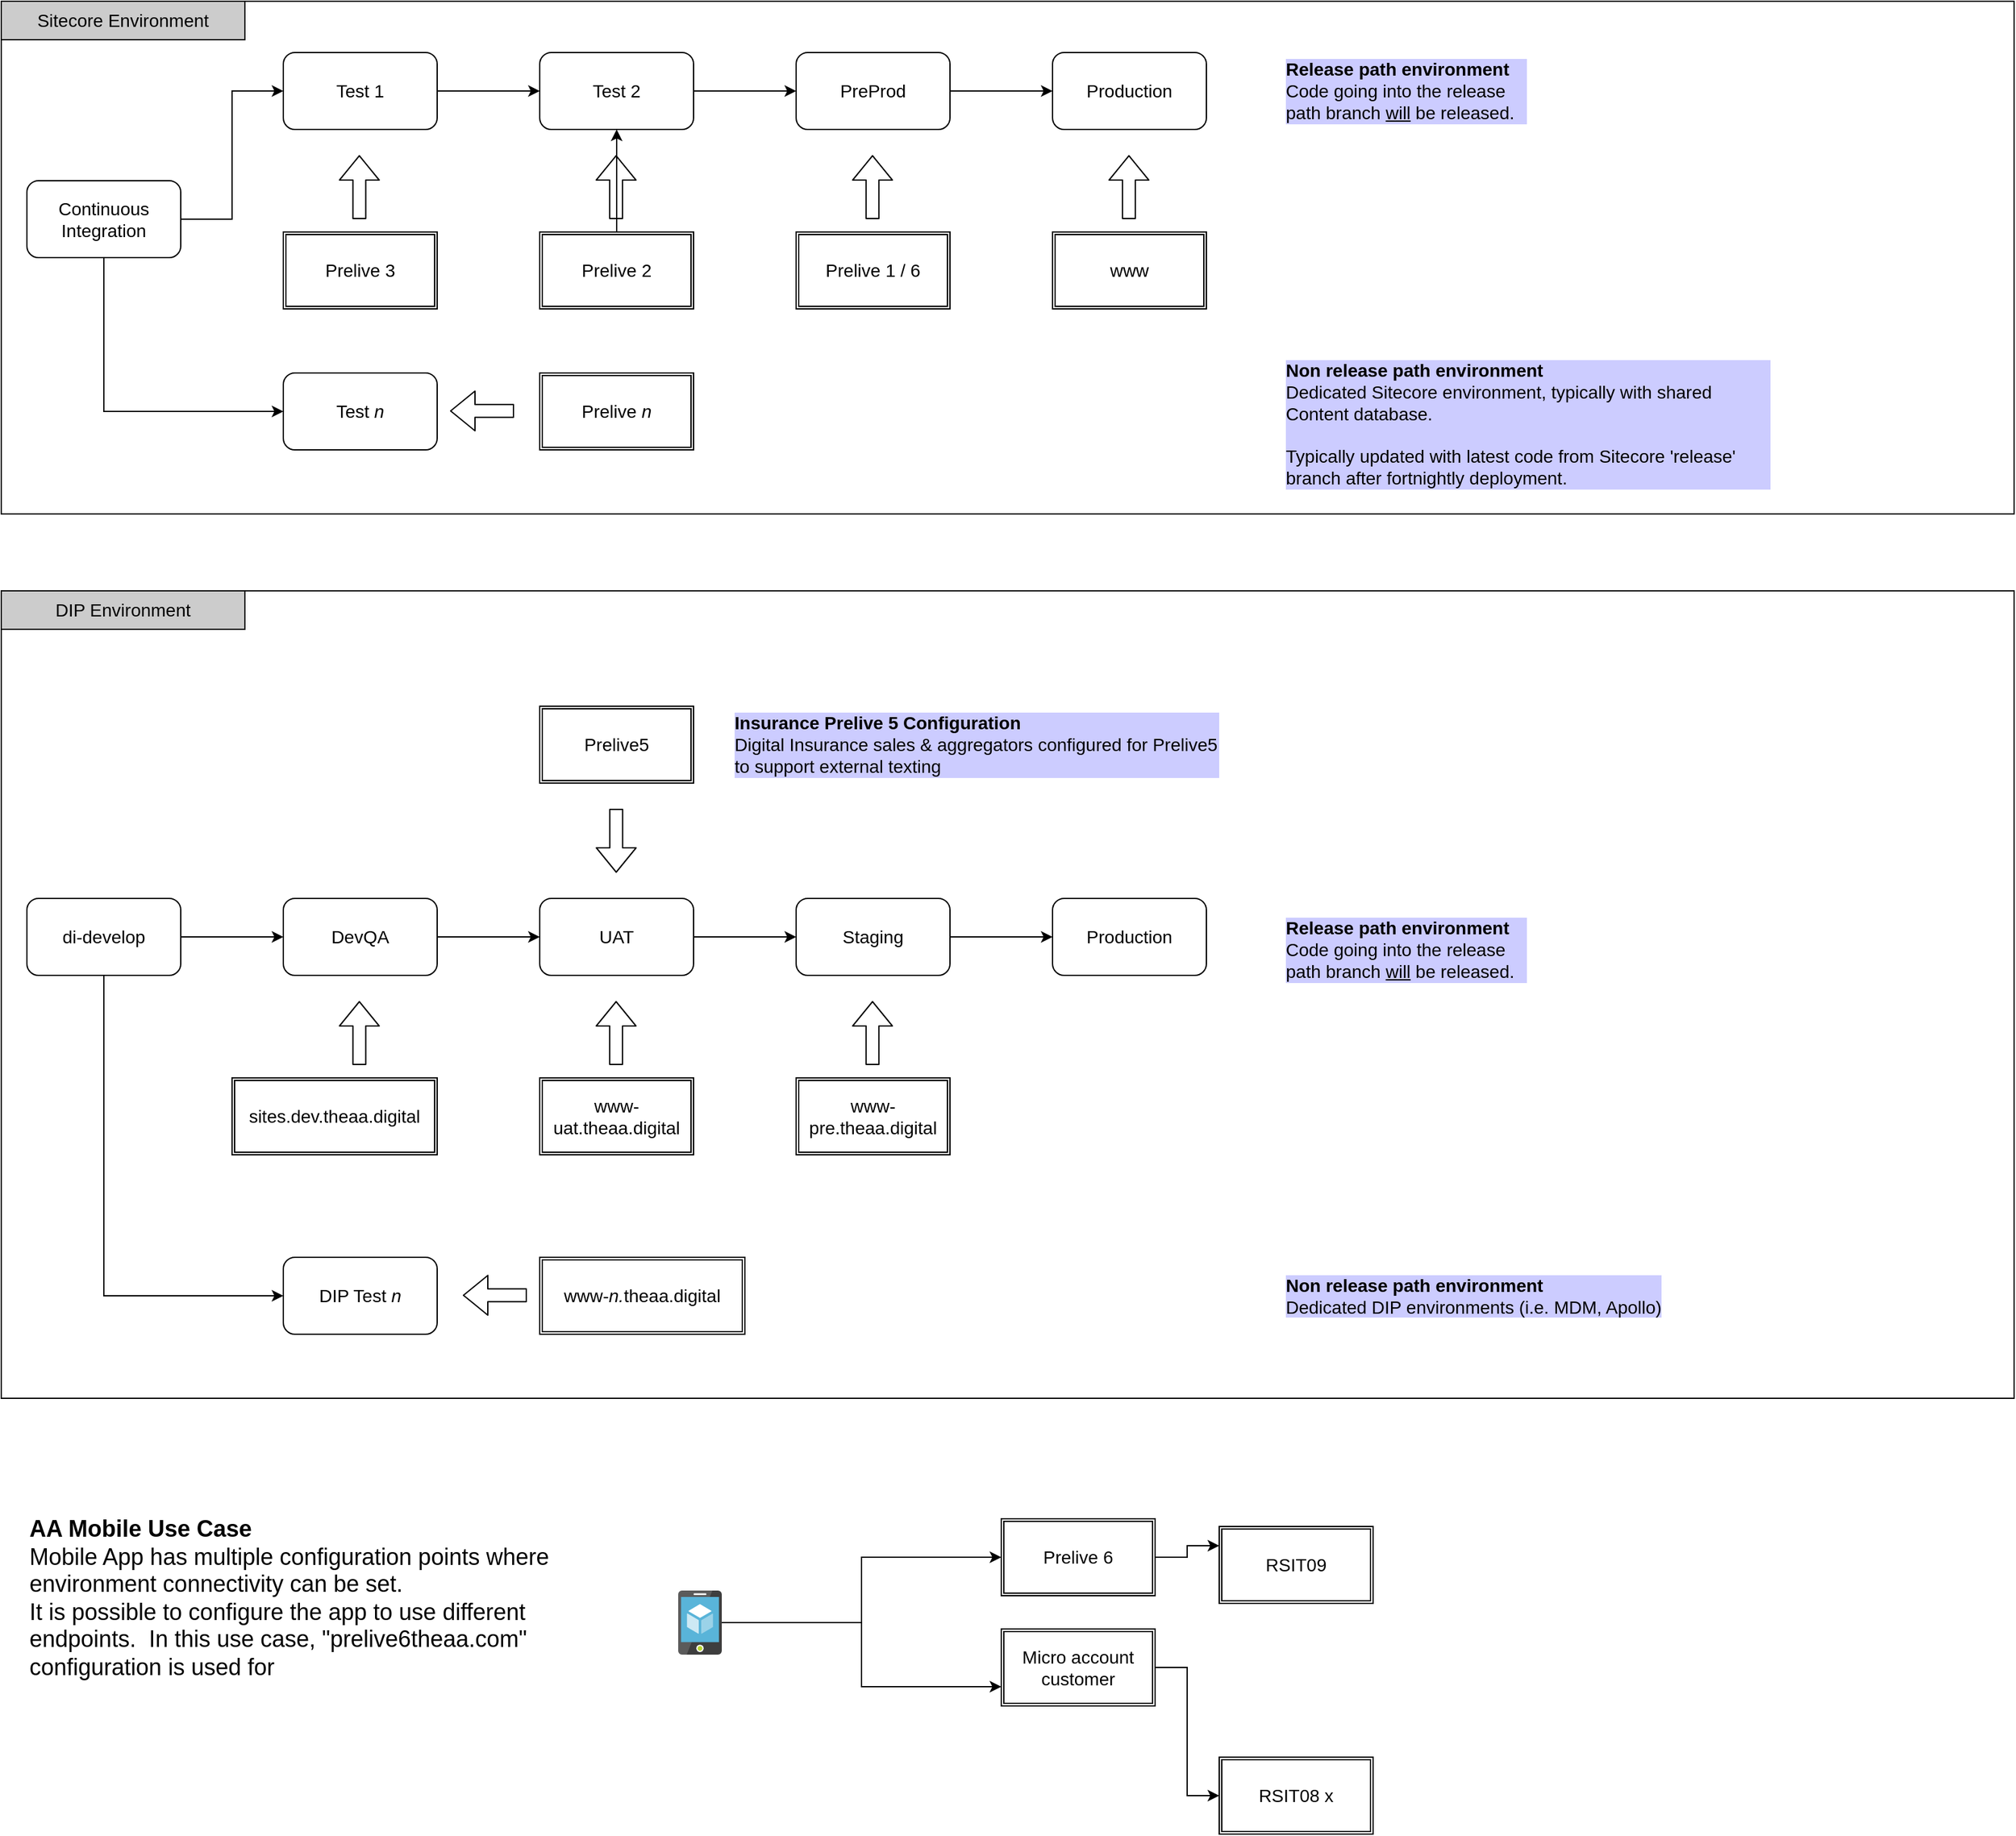 <mxfile version="13.10.1" type="github">
  <diagram id="w4rcHG7nrkcWx53ks9_f" name="Page-1">
    <mxGraphModel dx="1703" dy="1555" grid="1" gridSize="10" guides="1" tooltips="1" connect="1" arrows="1" fold="1" page="1" pageScale="1" pageWidth="1169" pageHeight="827" math="0" shadow="0">
      <root>
        <mxCell id="0" />
        <mxCell id="1" parent="0" />
        <mxCell id="VMuwkLuU07V1-MAFjMq8-37" value="" style="rounded=0;whiteSpace=wrap;html=1;fontSize=14;fillColor=none;" parent="1" vertex="1">
          <mxGeometry x="40" y="-340" width="1570" height="630" as="geometry" />
        </mxCell>
        <mxCell id="VMuwkLuU07V1-MAFjMq8-11" value="" style="rounded=0;whiteSpace=wrap;html=1;fillColor=none;fontSize=14;" parent="1" vertex="1">
          <mxGeometry x="40" y="-800" width="1570" height="400" as="geometry" />
        </mxCell>
        <mxCell id="N1h0rAv2q1dxo_BZ0Bss-23" value="Sitecore Environment" style="rounded=0;whiteSpace=wrap;html=1;fontSize=14;fillColor=#CCCCCC;align=center;" parent="1" vertex="1">
          <mxGeometry x="40" y="-800" width="190" height="30" as="geometry" />
        </mxCell>
        <mxCell id="N1h0rAv2q1dxo_BZ0Bss-31" style="edgeStyle=orthogonalEdgeStyle;rounded=0;orthogonalLoop=1;jettySize=auto;html=1;fontSize=14;" parent="1" source="N1h0rAv2q1dxo_BZ0Bss-26" target="N1h0rAv2q1dxo_BZ0Bss-28" edge="1">
          <mxGeometry relative="1" as="geometry" />
        </mxCell>
        <mxCell id="N1h0rAv2q1dxo_BZ0Bss-26" value="Test 1" style="rounded=1;whiteSpace=wrap;html=1;fontSize=14;fillColor=none;" parent="1" vertex="1">
          <mxGeometry x="260" y="-760" width="120" height="60" as="geometry" />
        </mxCell>
        <mxCell id="N1h0rAv2q1dxo_BZ0Bss-33" style="edgeStyle=orthogonalEdgeStyle;rounded=0;orthogonalLoop=1;jettySize=auto;html=1;fontSize=14;" parent="1" source="N1h0rAv2q1dxo_BZ0Bss-27" target="N1h0rAv2q1dxo_BZ0Bss-29" edge="1">
          <mxGeometry relative="1" as="geometry" />
        </mxCell>
        <mxCell id="N1h0rAv2q1dxo_BZ0Bss-27" value="PreProd" style="rounded=1;whiteSpace=wrap;html=1;fontSize=14;fillColor=none;" parent="1" vertex="1">
          <mxGeometry x="660" y="-760" width="120" height="60" as="geometry" />
        </mxCell>
        <mxCell id="N1h0rAv2q1dxo_BZ0Bss-32" style="edgeStyle=orthogonalEdgeStyle;rounded=0;orthogonalLoop=1;jettySize=auto;html=1;fontSize=14;" parent="1" source="N1h0rAv2q1dxo_BZ0Bss-28" target="N1h0rAv2q1dxo_BZ0Bss-27" edge="1">
          <mxGeometry relative="1" as="geometry" />
        </mxCell>
        <mxCell id="N1h0rAv2q1dxo_BZ0Bss-28" value="Test 2" style="rounded=1;whiteSpace=wrap;html=1;fontSize=14;fillColor=none;" parent="1" vertex="1">
          <mxGeometry x="460" y="-760" width="120" height="60" as="geometry" />
        </mxCell>
        <mxCell id="N1h0rAv2q1dxo_BZ0Bss-29" value="Production" style="rounded=1;whiteSpace=wrap;html=1;fontSize=14;fillColor=none;" parent="1" vertex="1">
          <mxGeometry x="860" y="-760" width="120" height="60" as="geometry" />
        </mxCell>
        <mxCell id="N1h0rAv2q1dxo_BZ0Bss-35" style="edgeStyle=orthogonalEdgeStyle;rounded=0;orthogonalLoop=1;jettySize=auto;html=1;fontSize=14;" parent="1" source="N1h0rAv2q1dxo_BZ0Bss-36" target="N1h0rAv2q1dxo_BZ0Bss-40" edge="1">
          <mxGeometry relative="1" as="geometry" />
        </mxCell>
        <mxCell id="N1h0rAv2q1dxo_BZ0Bss-36" value="DevQA" style="rounded=1;whiteSpace=wrap;html=1;fontSize=14;fillColor=none;" parent="1" vertex="1">
          <mxGeometry x="260" y="-100" width="120" height="60" as="geometry" />
        </mxCell>
        <mxCell id="N1h0rAv2q1dxo_BZ0Bss-37" style="edgeStyle=orthogonalEdgeStyle;rounded=0;orthogonalLoop=1;jettySize=auto;html=1;fontSize=14;" parent="1" source="N1h0rAv2q1dxo_BZ0Bss-38" target="N1h0rAv2q1dxo_BZ0Bss-41" edge="1">
          <mxGeometry relative="1" as="geometry" />
        </mxCell>
        <mxCell id="N1h0rAv2q1dxo_BZ0Bss-38" value="Staging" style="rounded=1;whiteSpace=wrap;html=1;fontSize=14;fillColor=none;" parent="1" vertex="1">
          <mxGeometry x="660" y="-100" width="120" height="60" as="geometry" />
        </mxCell>
        <mxCell id="N1h0rAv2q1dxo_BZ0Bss-39" style="edgeStyle=orthogonalEdgeStyle;rounded=0;orthogonalLoop=1;jettySize=auto;html=1;fontSize=14;" parent="1" source="N1h0rAv2q1dxo_BZ0Bss-40" target="N1h0rAv2q1dxo_BZ0Bss-38" edge="1">
          <mxGeometry relative="1" as="geometry" />
        </mxCell>
        <mxCell id="N1h0rAv2q1dxo_BZ0Bss-40" value="UAT" style="rounded=1;whiteSpace=wrap;html=1;fontSize=14;fillColor=none;" parent="1" vertex="1">
          <mxGeometry x="460" y="-100" width="120" height="60" as="geometry" />
        </mxCell>
        <mxCell id="N1h0rAv2q1dxo_BZ0Bss-41" value="Production" style="rounded=1;whiteSpace=wrap;html=1;fontSize=14;fillColor=none;" parent="1" vertex="1">
          <mxGeometry x="860" y="-100" width="120" height="60" as="geometry" />
        </mxCell>
        <mxCell id="N1h0rAv2q1dxo_BZ0Bss-42" value="Prelive 3" style="shape=ext;double=1;rounded=0;whiteSpace=wrap;html=1;fillColor=none;fontSize=14;" parent="1" vertex="1">
          <mxGeometry x="260" y="-620" width="120" height="60" as="geometry" />
        </mxCell>
        <mxCell id="VMuwkLuU07V1-MAFjMq8-50" value="" style="edgeStyle=orthogonalEdgeStyle;rounded=0;orthogonalLoop=1;jettySize=auto;html=1;fontSize=14;" parent="1" source="N1h0rAv2q1dxo_BZ0Bss-45" target="N1h0rAv2q1dxo_BZ0Bss-28" edge="1">
          <mxGeometry relative="1" as="geometry" />
        </mxCell>
        <mxCell id="N1h0rAv2q1dxo_BZ0Bss-45" value="Prelive 2" style="shape=ext;double=1;rounded=0;whiteSpace=wrap;html=1;fillColor=none;fontSize=14;" parent="1" vertex="1">
          <mxGeometry x="460" y="-620" width="120" height="60" as="geometry" />
        </mxCell>
        <mxCell id="N1h0rAv2q1dxo_BZ0Bss-46" value="Prelive 1 / 6" style="shape=ext;double=1;rounded=0;whiteSpace=wrap;html=1;fillColor=none;fontSize=14;" parent="1" vertex="1">
          <mxGeometry x="660" y="-620" width="120" height="60" as="geometry" />
        </mxCell>
        <mxCell id="N1h0rAv2q1dxo_BZ0Bss-47" value="www" style="shape=ext;double=1;rounded=0;whiteSpace=wrap;html=1;fillColor=none;fontSize=14;" parent="1" vertex="1">
          <mxGeometry x="860" y="-620" width="120" height="60" as="geometry" />
        </mxCell>
        <mxCell id="N1h0rAv2q1dxo_BZ0Bss-49" value="" style="shape=flexArrow;endArrow=classic;html=1;fontSize=14;" parent="1" edge="1">
          <mxGeometry width="50" height="50" relative="1" as="geometry">
            <mxPoint x="319.29" y="-630" as="sourcePoint" />
            <mxPoint x="319.29" y="-680" as="targetPoint" />
          </mxGeometry>
        </mxCell>
        <mxCell id="N1h0rAv2q1dxo_BZ0Bss-50" value="" style="shape=flexArrow;endArrow=classic;html=1;fontSize=14;" parent="1" edge="1">
          <mxGeometry width="50" height="50" relative="1" as="geometry">
            <mxPoint x="719.58" y="-630" as="sourcePoint" />
            <mxPoint x="719.58" y="-680" as="targetPoint" />
          </mxGeometry>
        </mxCell>
        <mxCell id="N1h0rAv2q1dxo_BZ0Bss-51" value="" style="shape=flexArrow;endArrow=classic;html=1;fontSize=14;" parent="1" edge="1">
          <mxGeometry width="50" height="50" relative="1" as="geometry">
            <mxPoint x="519.58" y="-630" as="sourcePoint" />
            <mxPoint x="519.58" y="-680" as="targetPoint" />
          </mxGeometry>
        </mxCell>
        <mxCell id="N1h0rAv2q1dxo_BZ0Bss-52" value="" style="shape=flexArrow;endArrow=classic;html=1;fontSize=14;" parent="1" edge="1">
          <mxGeometry width="50" height="50" relative="1" as="geometry">
            <mxPoint x="919.58" y="-630" as="sourcePoint" />
            <mxPoint x="919.58" y="-680" as="targetPoint" />
          </mxGeometry>
        </mxCell>
        <mxCell id="VMuwkLuU07V1-MAFjMq8-1" value="sites.dev.theaa.digital" style="shape=ext;double=1;rounded=0;whiteSpace=wrap;html=1;fillColor=none;fontSize=14;" parent="1" vertex="1">
          <mxGeometry x="220" y="40" width="160" height="60" as="geometry" />
        </mxCell>
        <mxCell id="VMuwkLuU07V1-MAFjMq8-2" value="www-uat.theaa.digital" style="shape=ext;double=1;rounded=0;whiteSpace=wrap;html=1;fillColor=none;fontSize=14;" parent="1" vertex="1">
          <mxGeometry x="460" y="40" width="120" height="60" as="geometry" />
        </mxCell>
        <mxCell id="VMuwkLuU07V1-MAFjMq8-3" value="www-pre.theaa.digital" style="shape=ext;double=1;rounded=0;whiteSpace=wrap;html=1;fillColor=none;fontSize=14;" parent="1" vertex="1">
          <mxGeometry x="660" y="40" width="120" height="60" as="geometry" />
        </mxCell>
        <mxCell id="VMuwkLuU07V1-MAFjMq8-5" value="" style="shape=flexArrow;endArrow=classic;html=1;fontSize=14;" parent="1" edge="1">
          <mxGeometry width="50" height="50" relative="1" as="geometry">
            <mxPoint x="319.29" y="30" as="sourcePoint" />
            <mxPoint x="319.29" y="-20" as="targetPoint" />
          </mxGeometry>
        </mxCell>
        <mxCell id="VMuwkLuU07V1-MAFjMq8-6" value="" style="shape=flexArrow;endArrow=classic;html=1;fontSize=14;" parent="1" edge="1">
          <mxGeometry width="50" height="50" relative="1" as="geometry">
            <mxPoint x="719.58" y="30" as="sourcePoint" />
            <mxPoint x="719.58" y="-20" as="targetPoint" />
          </mxGeometry>
        </mxCell>
        <mxCell id="VMuwkLuU07V1-MAFjMq8-7" value="" style="shape=flexArrow;endArrow=classic;html=1;fontSize=14;" parent="1" edge="1">
          <mxGeometry width="50" height="50" relative="1" as="geometry">
            <mxPoint x="519.58" y="30" as="sourcePoint" />
            <mxPoint x="519.58" y="-20" as="targetPoint" />
          </mxGeometry>
        </mxCell>
        <mxCell id="VMuwkLuU07V1-MAFjMq8-12" style="edgeStyle=orthogonalEdgeStyle;rounded=0;orthogonalLoop=1;jettySize=auto;html=1;entryX=0;entryY=0.5;entryDx=0;entryDy=0;fontSize=14;" parent="1" source="VMuwkLuU07V1-MAFjMq8-10" target="N1h0rAv2q1dxo_BZ0Bss-26" edge="1">
          <mxGeometry relative="1" as="geometry" />
        </mxCell>
        <mxCell id="VMuwkLuU07V1-MAFjMq8-14" style="edgeStyle=orthogonalEdgeStyle;rounded=0;orthogonalLoop=1;jettySize=auto;html=1;exitX=0.5;exitY=1;exitDx=0;exitDy=0;entryX=0;entryY=0.5;entryDx=0;entryDy=0;fontSize=14;" parent="1" source="VMuwkLuU07V1-MAFjMq8-10" target="VMuwkLuU07V1-MAFjMq8-13" edge="1">
          <mxGeometry relative="1" as="geometry" />
        </mxCell>
        <mxCell id="VMuwkLuU07V1-MAFjMq8-10" value="Continuous Integration" style="rounded=1;whiteSpace=wrap;html=1;fontSize=14;fillColor=none;" parent="1" vertex="1">
          <mxGeometry x="60" y="-660" width="120" height="60" as="geometry" />
        </mxCell>
        <mxCell id="VMuwkLuU07V1-MAFjMq8-13" value="Test &lt;i&gt;n&lt;/i&gt;" style="rounded=1;whiteSpace=wrap;html=1;fontSize=14;fillColor=none;" parent="1" vertex="1">
          <mxGeometry x="260" y="-510" width="120" height="60" as="geometry" />
        </mxCell>
        <mxCell id="VMuwkLuU07V1-MAFjMq8-15" value="Prelive &lt;i&gt;n&lt;/i&gt;" style="shape=ext;double=1;rounded=0;whiteSpace=wrap;html=1;fillColor=none;fontSize=14;" parent="1" vertex="1">
          <mxGeometry x="460" y="-510" width="120" height="60" as="geometry" />
        </mxCell>
        <mxCell id="VMuwkLuU07V1-MAFjMq8-35" value="&lt;b&gt;Non release path environment&lt;/b&gt;&lt;br&gt;Dedicated Sitecore environment, typically with shared Content database.&lt;br&gt;&lt;br&gt;Typically updated with latest code from Sitecore &#39;release&#39; branch after fortnightly deployment." style="text;html=1;strokeColor=none;fillColor=none;align=left;verticalAlign=middle;whiteSpace=wrap;rounded=0;fontSize=14;labelBackgroundColor=#CCCCFF;" parent="1" vertex="1">
          <mxGeometry x="1040" y="-500" width="380" height="60" as="geometry" />
        </mxCell>
        <mxCell id="VMuwkLuU07V1-MAFjMq8-36" value="&lt;b&gt;Release path environment&lt;/b&gt;&lt;br&gt;Code going into the release path branch &lt;u&gt;will&lt;/u&gt;&amp;nbsp;be released." style="text;html=1;strokeColor=none;fillColor=none;align=left;verticalAlign=middle;whiteSpace=wrap;rounded=0;fontSize=14;labelBackgroundColor=#CCCCFF;" parent="1" vertex="1">
          <mxGeometry x="1040" y="-760" width="190" height="60" as="geometry" />
        </mxCell>
        <mxCell id="VMuwkLuU07V1-MAFjMq8-38" value="DIP Environment" style="rounded=0;whiteSpace=wrap;html=1;fontSize=14;fillColor=#CCCCCC;align=center;container=1;" parent="1" vertex="1">
          <mxGeometry x="40" y="-340" width="190" height="30" as="geometry" />
        </mxCell>
        <mxCell id="VMuwkLuU07V1-MAFjMq8-39" value="Prelive5" style="shape=ext;double=1;rounded=0;whiteSpace=wrap;html=1;fillColor=none;fontSize=14;" parent="1" vertex="1">
          <mxGeometry x="460" y="-250" width="120" height="60" as="geometry" />
        </mxCell>
        <mxCell id="VMuwkLuU07V1-MAFjMq8-40" value="" style="shape=flexArrow;endArrow=classic;html=1;fontSize=14;" parent="1" edge="1">
          <mxGeometry width="50" height="50" relative="1" as="geometry">
            <mxPoint x="519.66" y="-170" as="sourcePoint" />
            <mxPoint x="519.66" y="-120" as="targetPoint" />
          </mxGeometry>
        </mxCell>
        <mxCell id="VMuwkLuU07V1-MAFjMq8-41" value="&lt;b&gt;Insurance Prelive 5 Configuration&lt;/b&gt;&lt;br&gt;Digital Insurance sales &amp;amp; aggregators configured for Prelive5 to support external texting" style="text;html=1;strokeColor=none;fillColor=none;align=left;verticalAlign=middle;whiteSpace=wrap;rounded=0;fontSize=14;labelBackgroundColor=#CCCCFF;" parent="1" vertex="1">
          <mxGeometry x="610" y="-250" width="380" height="60" as="geometry" />
        </mxCell>
        <mxCell id="VMuwkLuU07V1-MAFjMq8-42" value="&lt;b&gt;Release path environment&lt;/b&gt;&lt;br&gt;Code going into the release path branch &lt;u&gt;will&lt;/u&gt;&amp;nbsp;be released." style="text;html=1;strokeColor=none;fillColor=none;align=left;verticalAlign=middle;whiteSpace=wrap;rounded=0;fontSize=14;labelBackgroundColor=#CCCCFF;" parent="1" vertex="1">
          <mxGeometry x="1040" y="-90" width="190" height="60" as="geometry" />
        </mxCell>
        <mxCell id="VMuwkLuU07V1-MAFjMq8-44" style="edgeStyle=orthogonalEdgeStyle;rounded=0;orthogonalLoop=1;jettySize=auto;html=1;fontSize=14;" parent="1" source="VMuwkLuU07V1-MAFjMq8-43" target="N1h0rAv2q1dxo_BZ0Bss-36" edge="1">
          <mxGeometry relative="1" as="geometry" />
        </mxCell>
        <mxCell id="VMuwkLuU07V1-MAFjMq8-47" style="edgeStyle=orthogonalEdgeStyle;rounded=0;orthogonalLoop=1;jettySize=auto;html=1;entryX=0;entryY=0.5;entryDx=0;entryDy=0;fontSize=14;" parent="1" source="VMuwkLuU07V1-MAFjMq8-43" target="VMuwkLuU07V1-MAFjMq8-45" edge="1">
          <mxGeometry relative="1" as="geometry">
            <Array as="points">
              <mxPoint x="120" y="210" />
            </Array>
          </mxGeometry>
        </mxCell>
        <mxCell id="VMuwkLuU07V1-MAFjMq8-43" value="di-develop" style="rounded=1;whiteSpace=wrap;html=1;fontSize=14;fillColor=none;" parent="1" vertex="1">
          <mxGeometry x="60" y="-100" width="120" height="60" as="geometry" />
        </mxCell>
        <mxCell id="VMuwkLuU07V1-MAFjMq8-45" value="DIP Test &lt;i&gt;n&lt;/i&gt;" style="rounded=1;whiteSpace=wrap;html=1;fontSize=14;fillColor=none;" parent="1" vertex="1">
          <mxGeometry x="260" y="180" width="120" height="60" as="geometry" />
        </mxCell>
        <mxCell id="VMuwkLuU07V1-MAFjMq8-49" value="www-&lt;i&gt;n.&lt;/i&gt;theaa.digital" style="shape=ext;double=1;rounded=0;whiteSpace=wrap;html=1;fillColor=none;fontSize=14;" parent="1" vertex="1">
          <mxGeometry x="460" y="180" width="160" height="60" as="geometry" />
        </mxCell>
        <mxCell id="VMuwkLuU07V1-MAFjMq8-53" value="" style="shape=flexArrow;endArrow=classic;html=1;fontSize=14;" parent="1" edge="1">
          <mxGeometry width="50" height="50" relative="1" as="geometry">
            <mxPoint x="450" y="209.58" as="sourcePoint" />
            <mxPoint x="400" y="209.58" as="targetPoint" />
          </mxGeometry>
        </mxCell>
        <mxCell id="VMuwkLuU07V1-MAFjMq8-54" value="" style="shape=flexArrow;endArrow=classic;html=1;fontSize=14;" parent="1" edge="1">
          <mxGeometry width="50" height="50" relative="1" as="geometry">
            <mxPoint x="440" y="-480.34" as="sourcePoint" />
            <mxPoint x="390" y="-480.34" as="targetPoint" />
          </mxGeometry>
        </mxCell>
        <mxCell id="VMuwkLuU07V1-MAFjMq8-57" value="&lt;b&gt;Non release path environment&lt;/b&gt;&lt;br&gt;Dedicated DIP environments (i.e. MDM, Apollo)" style="text;html=1;strokeColor=none;fillColor=none;align=left;verticalAlign=middle;whiteSpace=wrap;rounded=0;fontSize=14;labelBackgroundColor=#CCCCFF;" parent="1" vertex="1">
          <mxGeometry x="1040" y="180" width="380" height="60" as="geometry" />
        </mxCell>
        <mxCell id="e6jm6werm7-VhupKoAp8-1" style="edgeStyle=orthogonalEdgeStyle;rounded=0;orthogonalLoop=1;jettySize=auto;html=1;entryX=0;entryY=0.5;entryDx=0;entryDy=0;" edge="1" parent="1" source="VMuwkLuU07V1-MAFjMq8-64" target="VMuwkLuU07V1-MAFjMq8-65">
          <mxGeometry relative="1" as="geometry" />
        </mxCell>
        <mxCell id="e6jm6werm7-VhupKoAp8-2" style="edgeStyle=orthogonalEdgeStyle;rounded=0;orthogonalLoop=1;jettySize=auto;html=1;entryX=0;entryY=0.75;entryDx=0;entryDy=0;" edge="1" parent="1" source="VMuwkLuU07V1-MAFjMq8-64" target="VMuwkLuU07V1-MAFjMq8-66">
          <mxGeometry relative="1" as="geometry" />
        </mxCell>
        <mxCell id="VMuwkLuU07V1-MAFjMq8-64" value="" style="aspect=fixed;html=1;points=[];align=center;image;fontSize=12;image=img/lib/mscae/App_Service_Mobile_App.svg;labelBackgroundColor=none;fillColor=none;" parent="1" vertex="1">
          <mxGeometry x="568" y="440" width="34" height="50" as="geometry" />
        </mxCell>
        <mxCell id="e6jm6werm7-VhupKoAp8-4" style="edgeStyle=orthogonalEdgeStyle;rounded=0;orthogonalLoop=1;jettySize=auto;html=1;entryX=0;entryY=0.25;entryDx=0;entryDy=0;" edge="1" parent="1" source="VMuwkLuU07V1-MAFjMq8-65" target="e6jm6werm7-VhupKoAp8-3">
          <mxGeometry relative="1" as="geometry" />
        </mxCell>
        <mxCell id="VMuwkLuU07V1-MAFjMq8-65" value="Prelive 6" style="shape=ext;double=1;rounded=0;whiteSpace=wrap;html=1;fillColor=none;fontSize=14;" parent="1" vertex="1">
          <mxGeometry x="820" y="384" width="120" height="60" as="geometry" />
        </mxCell>
        <mxCell id="e6jm6werm7-VhupKoAp8-7" style="edgeStyle=orthogonalEdgeStyle;rounded=0;orthogonalLoop=1;jettySize=auto;html=1;entryX=0;entryY=0.5;entryDx=0;entryDy=0;" edge="1" parent="1" source="VMuwkLuU07V1-MAFjMq8-66" target="e6jm6werm7-VhupKoAp8-6">
          <mxGeometry relative="1" as="geometry" />
        </mxCell>
        <mxCell id="VMuwkLuU07V1-MAFjMq8-66" value="Micro account customer" style="shape=ext;double=1;rounded=0;whiteSpace=wrap;html=1;fillColor=none;fontSize=14;" parent="1" vertex="1">
          <mxGeometry x="820" y="470" width="120" height="60" as="geometry" />
        </mxCell>
        <mxCell id="VMuwkLuU07V1-MAFjMq8-70" value="&lt;b&gt;AA Mobile Use Case&lt;br&gt;&lt;/b&gt;Mobile App has multiple configuration points where environment connectivity can be set.&amp;nbsp;&lt;br&gt;It is possible to configure the app to use different endpoints.&amp;nbsp; In this use case, &quot;prelive6theaa.com&quot; configuration is used for&amp;nbsp;&lt;br&gt;&lt;br&gt;" style="text;html=1;strokeColor=none;fillColor=none;align=left;verticalAlign=middle;whiteSpace=wrap;rounded=0;labelBackgroundColor=none;fontSize=18;" parent="1" vertex="1">
          <mxGeometry x="60" y="404" width="440" height="106" as="geometry" />
        </mxCell>
        <mxCell id="e6jm6werm7-VhupKoAp8-3" value="RSIT09" style="shape=ext;double=1;rounded=0;whiteSpace=wrap;html=1;fillColor=none;fontSize=14;" vertex="1" parent="1">
          <mxGeometry x="990" y="390" width="120" height="60" as="geometry" />
        </mxCell>
        <mxCell id="e6jm6werm7-VhupKoAp8-6" value="RSIT08 x" style="shape=ext;double=1;rounded=0;whiteSpace=wrap;html=1;fillColor=none;fontSize=14;" vertex="1" parent="1">
          <mxGeometry x="990" y="570" width="120" height="60" as="geometry" />
        </mxCell>
      </root>
    </mxGraphModel>
  </diagram>
</mxfile>

